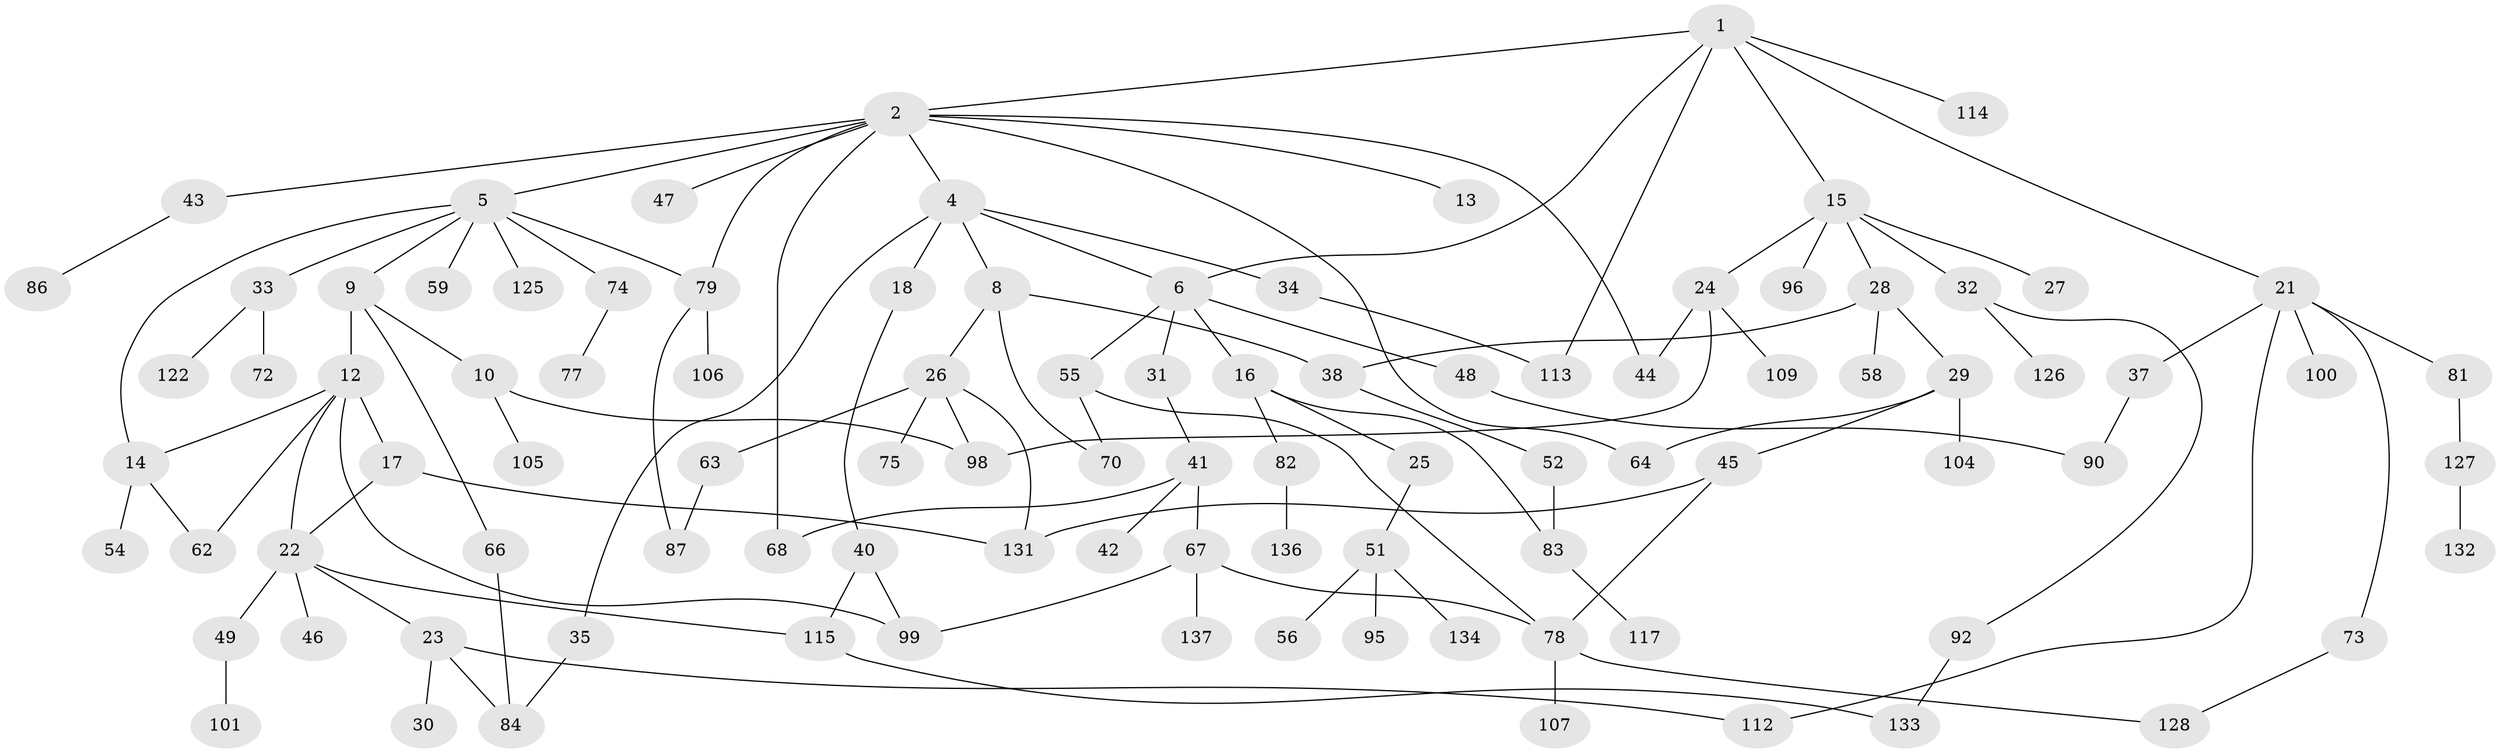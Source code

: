 // Generated by graph-tools (version 1.1) at 2025/23/03/03/25 07:23:31]
// undirected, 98 vertices, 125 edges
graph export_dot {
graph [start="1"]
  node [color=gray90,style=filled];
  1 [super="+71"];
  2 [super="+3"];
  4 [super="+7"];
  5 [super="+11"];
  6 [super="+20"];
  8;
  9;
  10 [super="+108"];
  12;
  13;
  14 [super="+53"];
  15 [super="+19"];
  16;
  17 [super="+116"];
  18;
  21 [super="+60"];
  22 [super="+118"];
  23;
  24;
  25 [super="+120"];
  26 [super="+130"];
  27 [super="+91"];
  28 [super="+50"];
  29 [super="+36"];
  30;
  31;
  32;
  33 [super="+123"];
  34;
  35;
  37;
  38 [super="+39"];
  40 [super="+110"];
  41 [super="+61"];
  42;
  43 [super="+69"];
  44 [super="+141"];
  45;
  46;
  47;
  48;
  49 [super="+65"];
  51 [super="+80"];
  52;
  54;
  55 [super="+57"];
  56;
  58;
  59;
  62 [super="+93"];
  63;
  64 [super="+111"];
  66 [super="+135"];
  67 [super="+76"];
  68;
  70 [super="+102"];
  72 [super="+129"];
  73 [super="+121"];
  74 [super="+124"];
  75;
  77 [super="+85"];
  78 [super="+94"];
  79 [super="+140"];
  81;
  82 [super="+89"];
  83 [super="+88"];
  84;
  86;
  87 [super="+97"];
  90;
  92;
  95;
  96;
  98 [super="+103"];
  99;
  100;
  101;
  104;
  105;
  106;
  107;
  109 [super="+138"];
  112 [super="+119"];
  113;
  114;
  115;
  117;
  122;
  125;
  126;
  127;
  128;
  131;
  132;
  133 [super="+139"];
  134;
  136;
  137;
  1 -- 2;
  1 -- 6;
  1 -- 15;
  1 -- 21;
  1 -- 113;
  1 -- 114;
  2 -- 4;
  2 -- 5;
  2 -- 43;
  2 -- 64;
  2 -- 79;
  2 -- 68;
  2 -- 13;
  2 -- 47;
  2 -- 44;
  4 -- 18;
  4 -- 35;
  4 -- 6;
  4 -- 8;
  4 -- 34;
  5 -- 9;
  5 -- 14;
  5 -- 33;
  5 -- 59;
  5 -- 125;
  5 -- 74;
  5 -- 79;
  6 -- 16;
  6 -- 31;
  6 -- 55;
  6 -- 48;
  8 -- 26;
  8 -- 38;
  8 -- 70;
  9 -- 10;
  9 -- 12;
  9 -- 66;
  10 -- 105;
  10 -- 98;
  12 -- 17;
  12 -- 14;
  12 -- 99;
  12 -- 62;
  12 -- 22;
  14 -- 62;
  14 -- 54;
  15 -- 24;
  15 -- 28;
  15 -- 32;
  15 -- 96;
  15 -- 27 [weight=2];
  16 -- 25;
  16 -- 82;
  16 -- 83;
  17 -- 22;
  17 -- 131;
  18 -- 40;
  21 -- 37;
  21 -- 73;
  21 -- 81;
  21 -- 112;
  21 -- 100;
  22 -- 23;
  22 -- 46;
  22 -- 49;
  22 -- 115;
  23 -- 30;
  23 -- 84;
  23 -- 112;
  24 -- 44;
  24 -- 98;
  24 -- 109;
  25 -- 51;
  26 -- 63;
  26 -- 75;
  26 -- 131;
  26 -- 98;
  28 -- 29;
  28 -- 58;
  28 -- 38;
  29 -- 45;
  29 -- 104;
  29 -- 64;
  31 -- 41;
  32 -- 92;
  32 -- 126;
  33 -- 72;
  33 -- 122;
  34 -- 113;
  35 -- 84;
  37 -- 90;
  38 -- 52;
  40 -- 99;
  40 -- 115;
  41 -- 42;
  41 -- 67;
  41 -- 68;
  43 -- 86;
  45 -- 131;
  45 -- 78;
  48 -- 90;
  49 -- 101;
  51 -- 56;
  51 -- 95;
  51 -- 134;
  52 -- 83;
  55 -- 70;
  55 -- 78;
  63 -- 87;
  66 -- 84;
  67 -- 99;
  67 -- 137;
  67 -- 78;
  73 -- 128;
  74 -- 77;
  78 -- 128;
  78 -- 107;
  79 -- 106;
  79 -- 87;
  81 -- 127;
  82 -- 136;
  83 -- 117;
  92 -- 133;
  115 -- 133;
  127 -- 132;
}
